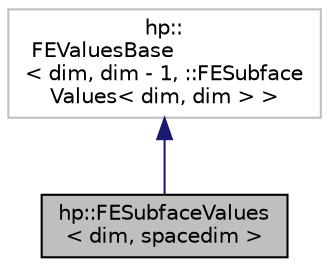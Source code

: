 digraph "hp::FESubfaceValues&lt; dim, spacedim &gt;"
{
 // LATEX_PDF_SIZE
  edge [fontname="Helvetica",fontsize="10",labelfontname="Helvetica",labelfontsize="10"];
  node [fontname="Helvetica",fontsize="10",shape=record];
  Node1 [label="hp::FESubfaceValues\l\< dim, spacedim \>",height=0.2,width=0.4,color="black", fillcolor="grey75", style="filled", fontcolor="black",tooltip=" "];
  Node2 -> Node1 [dir="back",color="midnightblue",fontsize="10",style="solid",fontname="Helvetica"];
  Node2 [label="hp::\n        FEValuesBase\l\< dim, dim - 1, ::FESubface\lValues\< dim, dim  \> \>",height=0.2,width=0.4,color="grey75", fillcolor="white", style="filled",tooltip=" "];
}
